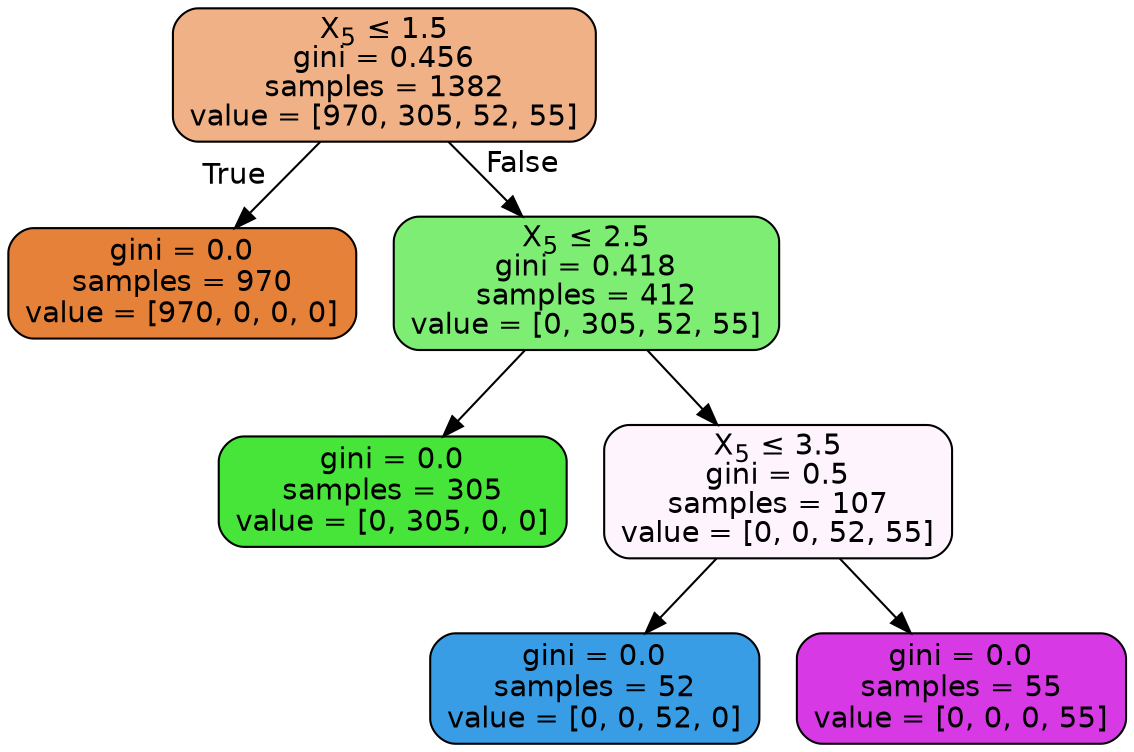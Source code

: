digraph Tree {
node [shape=box, style="filled, rounded", color="black", fontname=helvetica] ;
edge [fontname=helvetica] ;
0 [label=<X<SUB>5</SUB> &le; 1.5<br/>gini = 0.456<br/>samples = 1382<br/>value = [970, 305, 52, 55]>, fillcolor="#efb185"] ;
1 [label=<gini = 0.0<br/>samples = 970<br/>value = [970, 0, 0, 0]>, fillcolor="#e58139"] ;
0 -> 1 [labeldistance=2.5, labelangle=45, headlabel="True"] ;
2 [label=<X<SUB>5</SUB> &le; 2.5<br/>gini = 0.418<br/>samples = 412<br/>value = [0, 305, 52, 55]>, fillcolor="#7eed74"] ;
0 -> 2 [labeldistance=2.5, labelangle=-45, headlabel="False"] ;
3 [label=<gini = 0.0<br/>samples = 305<br/>value = [0, 305, 0, 0]>, fillcolor="#47e539"] ;
2 -> 3 ;
4 [label=<X<SUB>5</SUB> &le; 3.5<br/>gini = 0.5<br/>samples = 107<br/>value = [0, 0, 52, 55]>, fillcolor="#fdf4fe"] ;
2 -> 4 ;
5 [label=<gini = 0.0<br/>samples = 52<br/>value = [0, 0, 52, 0]>, fillcolor="#399de5"] ;
4 -> 5 ;
6 [label=<gini = 0.0<br/>samples = 55<br/>value = [0, 0, 0, 55]>, fillcolor="#d739e5"] ;
4 -> 6 ;
}